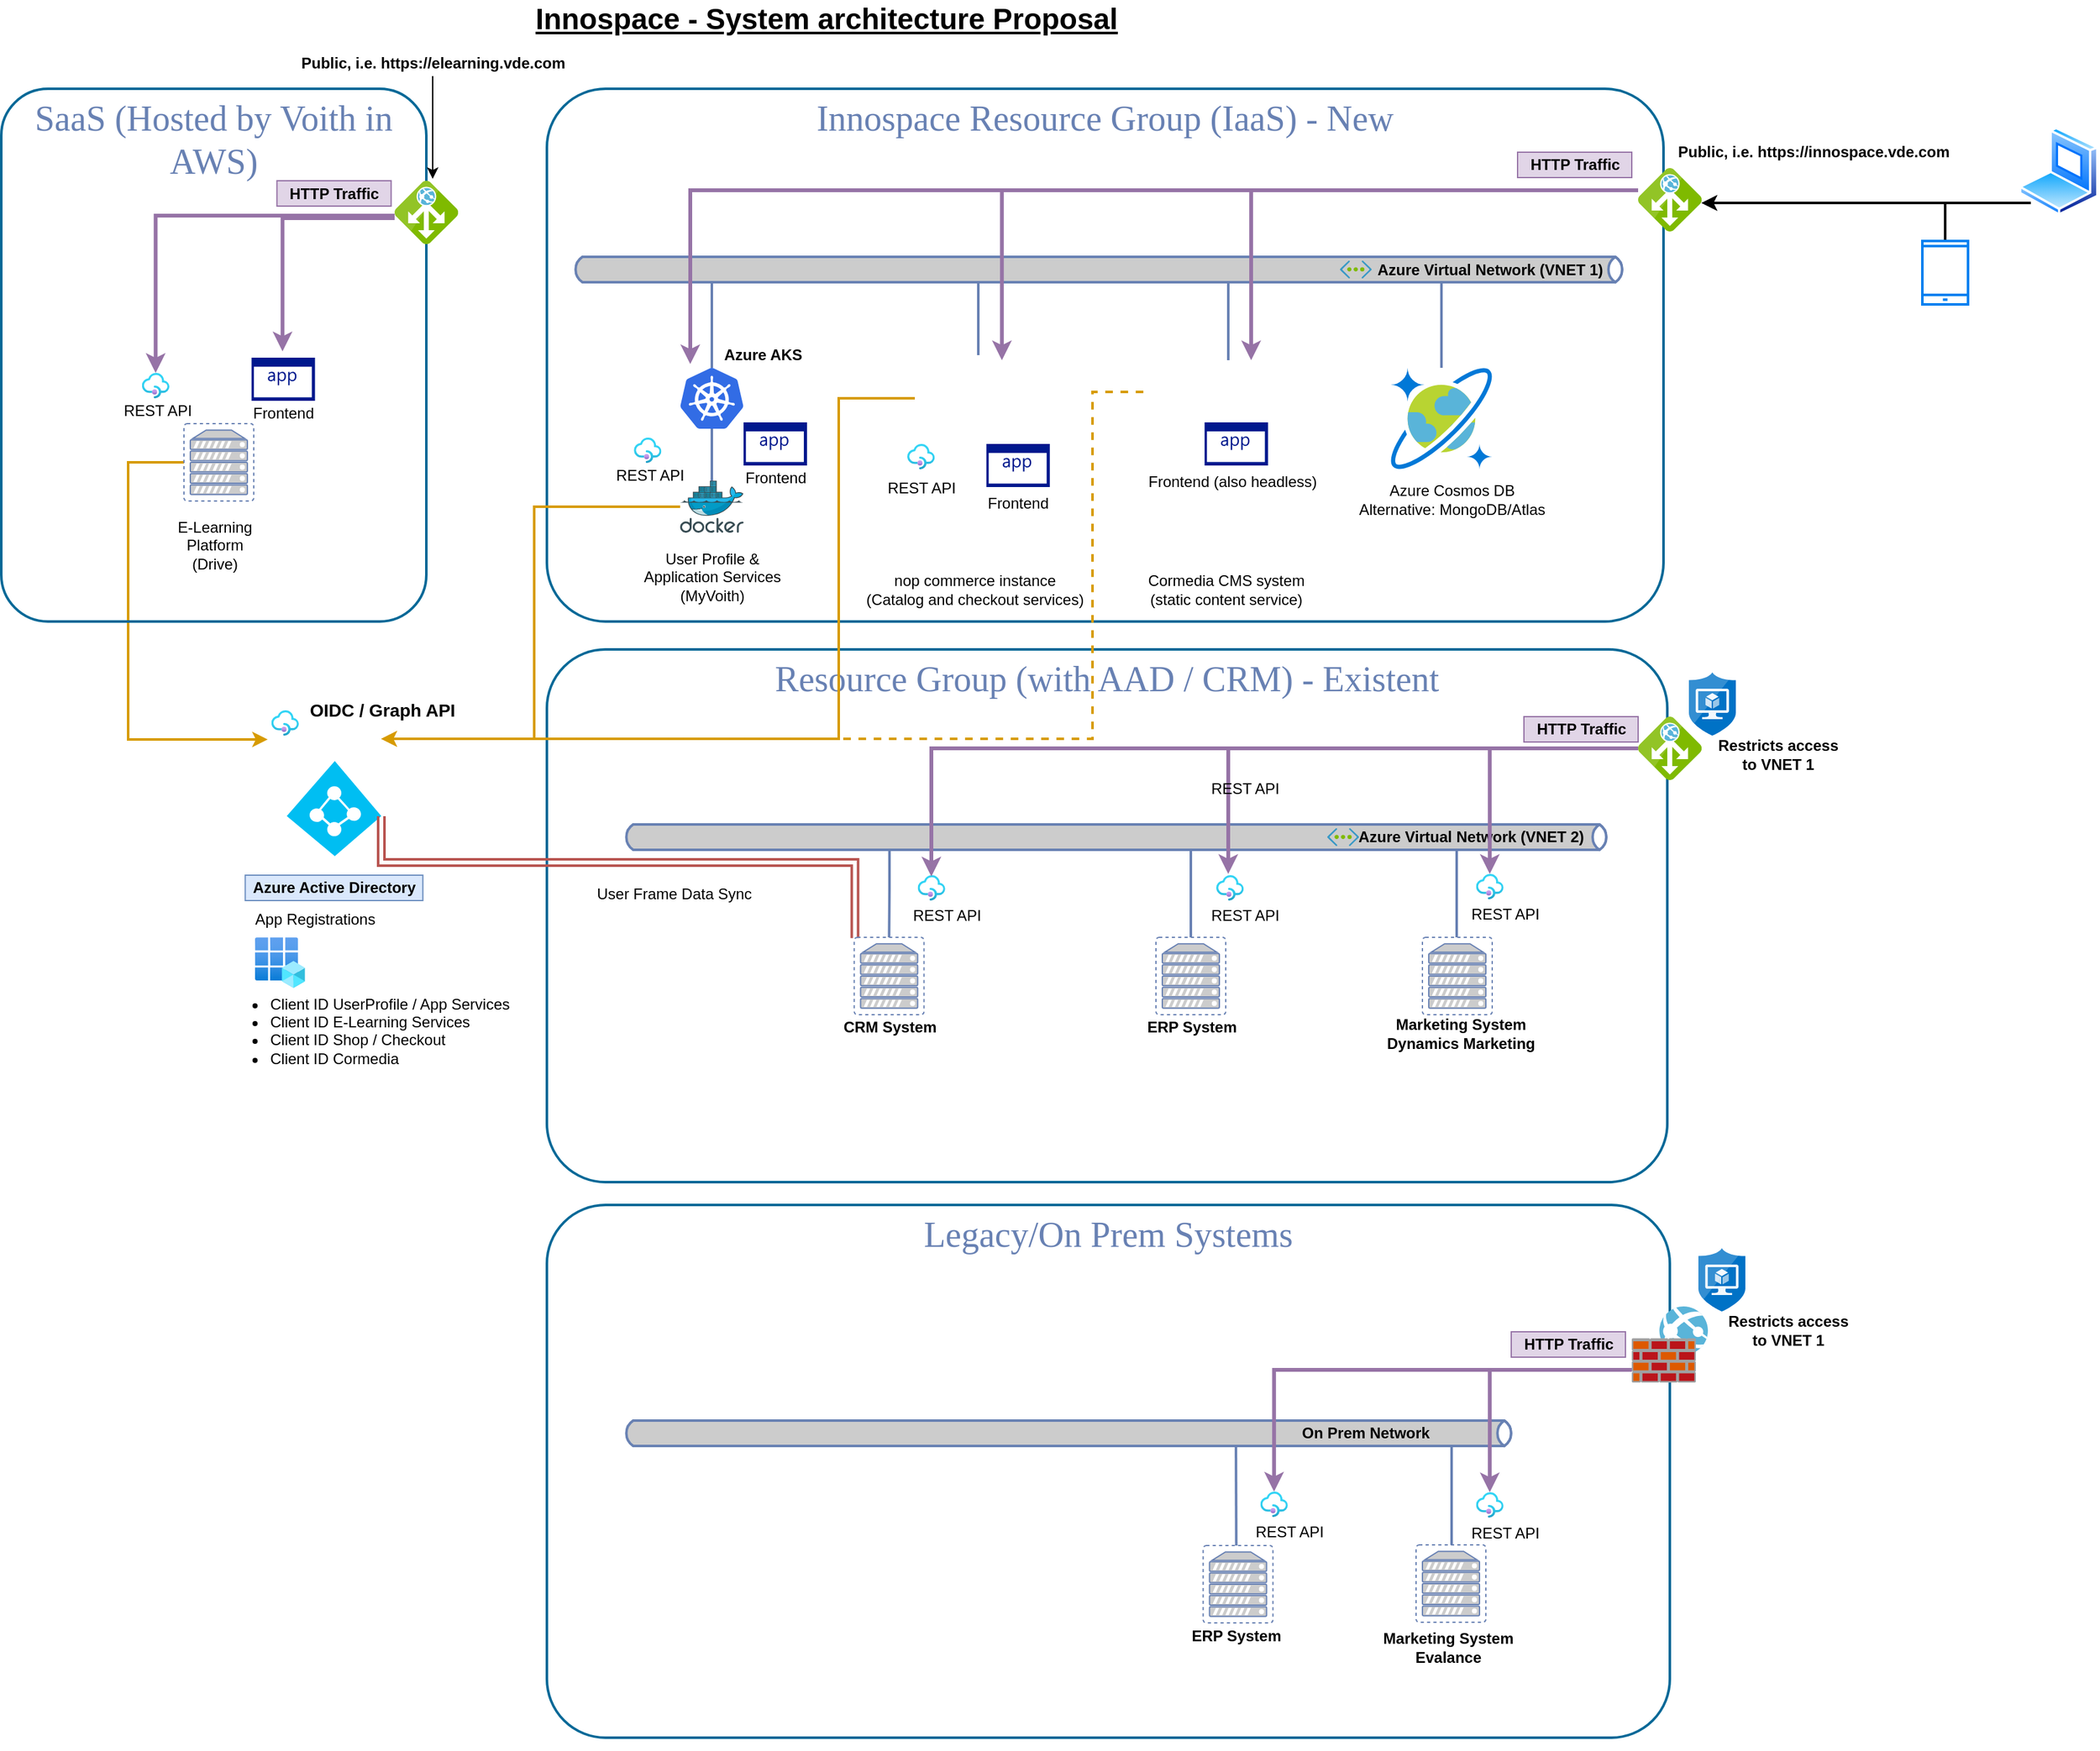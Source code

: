 <mxfile version="14.4.3" type="github">
  <diagram name="Page-1" id="bfe91b75-5d2c-26a0-9c1d-138518896778">
    <mxGraphModel dx="2282" dy="675" grid="1" gridSize="10" guides="1" tooltips="1" connect="1" arrows="1" fold="1" page="1" pageScale="1" pageWidth="1100" pageHeight="850" background="#ffffff" math="0" shadow="0">
      <root>
        <mxCell id="0" />
        <mxCell id="1" parent="0" />
        <mxCell id="7c3789c024ecab99-78" value="Innospace Resource Group (IaaS) - New" style="rounded=1;whiteSpace=wrap;html=1;shadow=0;comic=0;strokeColor=#036897;strokeWidth=2;fillColor=none;fontFamily=Verdana;fontSize=28;fontColor=#6881B3;align=center;arcSize=11;verticalAlign=top;" parent="1" vertex="1">
          <mxGeometry x="280" y="90" width="880" height="420" as="geometry" />
        </mxCell>
        <mxCell id="zYysgDhRsV4P9b-H903_-57" value="" style="shape=image;imageAspect=0;aspect=fixed;verticalLabelPosition=bottom;verticalAlign=top;image=https://upload.wikimedia.org/wikipedia/commons/thumb/c/cb/Microsoft_Dynamics_Logo.svg/1024px-Microsoft_Dynamics_Logo.svg.png;" parent="1" vertex="1">
          <mxGeometry x="680" y="780" width="185.24" height="140" as="geometry" />
        </mxCell>
        <mxCell id="7c3789c024ecab99-79" value="Resource Group (with AAD / CRM) - Existent" style="rounded=1;whiteSpace=wrap;html=1;shadow=0;comic=0;strokeColor=#036897;strokeWidth=2;fillColor=none;fontFamily=Verdana;fontSize=28;fontColor=#6881B3;align=center;arcSize=11;verticalAlign=top;" parent="1" vertex="1">
          <mxGeometry x="280" y="532" width="883" height="420" as="geometry" />
        </mxCell>
        <mxCell id="zYysgDhRsV4P9b-H903_-1" value="" style="html=1;fillColor=#CCCCCC;strokeColor=#6881B3;gradientColor=none;gradientDirection=north;strokeWidth=2;shape=mxgraph.networks.bus;gradientColor=none;gradientDirection=north;fontColor=#ffffff;perimeter=backbonePerimeter;backboneSize=20;" parent="1" vertex="1">
          <mxGeometry x="300" y="222.5" width="830" height="20" as="geometry" />
        </mxCell>
        <mxCell id="zYysgDhRsV4P9b-H903_-6" value="" style="strokeColor=#6881B3;edgeStyle=none;rounded=0;endArrow=none;html=1;strokeWidth=2;" parent="1" source="zYysgDhRsV4P9b-H903_-11" target="zYysgDhRsV4P9b-H903_-1" edge="1">
          <mxGeometry relative="1" as="geometry">
            <mxPoint x="190" y="302.5" as="sourcePoint" />
          </mxGeometry>
        </mxCell>
        <mxCell id="zYysgDhRsV4P9b-H903_-11" value="" style="aspect=fixed;html=1;points=[];align=center;image;fontSize=12;image=img/lib/mscae/CosmosDB.svg;" parent="1" vertex="1">
          <mxGeometry x="945" y="310" width="80" height="80" as="geometry" />
        </mxCell>
        <mxCell id="zYysgDhRsV4P9b-H903_-12" value="Azure Cosmos DB&lt;br&gt;Alternative: MongoDB/Atlas" style="text;html=1;resizable=0;autosize=1;align=center;verticalAlign=middle;points=[];fillColor=none;strokeColor=none;rounded=0;" parent="1" vertex="1">
          <mxGeometry x="912.5" y="399" width="160" height="30" as="geometry" />
        </mxCell>
        <mxCell id="zYysgDhRsV4P9b-H903_-13" value="" style="aspect=fixed;html=1;points=[];align=center;image;fontSize=12;image=img/lib/mscae/Kubernetes.svg;" parent="1" vertex="1">
          <mxGeometry x="385" y="310" width="50" height="48" as="geometry" />
        </mxCell>
        <mxCell id="zYysgDhRsV4P9b-H903_-14" value="" style="strokeColor=#6881B3;edgeStyle=none;rounded=0;endArrow=none;html=1;strokeWidth=2;" parent="1" source="zYysgDhRsV4P9b-H903_-13" target="zYysgDhRsV4P9b-H903_-1" edge="1">
          <mxGeometry relative="1" as="geometry">
            <mxPoint x="200" y="312.5" as="sourcePoint" />
            <mxPoint x="200" y="251.5" as="targetPoint" />
            <Array as="points">
              <mxPoint x="410" y="280" />
            </Array>
          </mxGeometry>
        </mxCell>
        <mxCell id="zYysgDhRsV4P9b-H903_-15" value="Azure AKS" style="text;html=1;resizable=0;autosize=1;align=center;verticalAlign=middle;points=[];fillColor=none;strokeColor=none;rounded=0;fontStyle=1" parent="1" vertex="1">
          <mxGeometry x="410" y="290" width="80" height="20" as="geometry" />
        </mxCell>
        <mxCell id="zYysgDhRsV4P9b-H903_-16" value="&lt;b&gt;Azure Virtual Network (VNET 1)&lt;/b&gt;" style="text;html=1;resizable=0;autosize=1;align=center;verticalAlign=middle;points=[];fillColor=none;strokeColor=none;rounded=0;" parent="1" vertex="1">
          <mxGeometry x="927.5" y="222.5" width="190" height="20" as="geometry" />
        </mxCell>
        <mxCell id="zYysgDhRsV4P9b-H903_-45" style="edgeStyle=elbowEdgeStyle;rounded=0;orthogonalLoop=1;jettySize=auto;html=1;entryX=1;entryY=0.5;entryDx=0;entryDy=0;fillColor=#ffe6cc;strokeColor=#d79b00;strokeWidth=2;" parent="1" source="zYysgDhRsV4P9b-H903_-17" target="zYysgDhRsV4P9b-H903_-43" edge="1">
          <mxGeometry relative="1" as="geometry">
            <Array as="points">
              <mxPoint x="270" y="530" />
            </Array>
          </mxGeometry>
        </mxCell>
        <mxCell id="zYysgDhRsV4P9b-H903_-17" value="" style="aspect=fixed;html=1;points=[];align=center;image;fontSize=12;image=img/lib/mscae/Docker.svg;direction=east;" parent="1" vertex="1">
          <mxGeometry x="385" y="399" width="50" height="41" as="geometry" />
        </mxCell>
        <mxCell id="zYysgDhRsV4P9b-H903_-46" style="edgeStyle=elbowEdgeStyle;rounded=0;orthogonalLoop=1;jettySize=auto;html=1;fillColor=#ffe6cc;strokeColor=#d79b00;strokeWidth=2;exitX=0;exitY=0.5;exitDx=0;exitDy=0;exitPerimeter=0;" parent="1" source="8yT2VviW1MJW9mH3PVZh-2" edge="1">
          <mxGeometry relative="1" as="geometry">
            <Array as="points">
              <mxPoint x="-50" y="500" />
            </Array>
            <mxPoint x="445" y="419.5" as="sourcePoint" />
            <mxPoint x="60" y="603" as="targetPoint" />
          </mxGeometry>
        </mxCell>
        <mxCell id="zYysgDhRsV4P9b-H903_-19" value="User Profile &amp;amp; &lt;br&gt;Application Services&lt;br&gt;(MyVoith)" style="text;html=1;resizable=0;autosize=1;align=center;verticalAlign=middle;points=[];fillColor=none;strokeColor=none;rounded=0;" parent="1" vertex="1">
          <mxGeometry x="350" y="450" width="120" height="50" as="geometry" />
        </mxCell>
        <mxCell id="zYysgDhRsV4P9b-H903_-20" value="E-Learning&lt;br&gt;Platform&lt;br&gt;(Drive)" style="text;html=1;resizable=0;autosize=1;align=center;verticalAlign=middle;points=[];fillColor=none;strokeColor=none;rounded=0;" parent="1" vertex="1">
          <mxGeometry x="-17.5" y="425" width="70" height="50" as="geometry" />
        </mxCell>
        <mxCell id="zYysgDhRsV4P9b-H903_-22" value="" style="strokeColor=#6881B3;edgeStyle=none;rounded=0;endArrow=none;html=1;strokeWidth=2;" parent="1" source="zYysgDhRsV4P9b-H903_-17" target="zYysgDhRsV4P9b-H903_-13" edge="1">
          <mxGeometry relative="1" as="geometry">
            <mxPoint x="420" y="320" as="sourcePoint" />
            <mxPoint x="420" y="251.5" as="targetPoint" />
            <Array as="points" />
          </mxGeometry>
        </mxCell>
        <mxCell id="zYysgDhRsV4P9b-H903_-47" style="edgeStyle=elbowEdgeStyle;rounded=0;orthogonalLoop=1;jettySize=auto;html=1;entryX=1;entryY=0.5;entryDx=0;entryDy=0;fillColor=#ffe6cc;strokeColor=#d79b00;strokeWidth=2;" parent="1" target="zYysgDhRsV4P9b-H903_-43" edge="1">
          <mxGeometry relative="1" as="geometry">
            <mxPoint x="570" y="334" as="sourcePoint" />
            <Array as="points">
              <mxPoint x="510" y="500" />
            </Array>
          </mxGeometry>
        </mxCell>
        <mxCell id="zYysgDhRsV4P9b-H903_-26" value="" style="shape=image;imageAspect=0;aspect=fixed;verticalLabelPosition=bottom;verticalAlign=top;image=https://upload.wikimedia.org/wikipedia/commons/4/42/Nop.jpg;" parent="1" vertex="1">
          <mxGeometry x="574.42" y="304" width="85.58" height="60" as="geometry" />
        </mxCell>
        <mxCell id="zYysgDhRsV4P9b-H903_-27" value="" style="strokeColor=#6881B3;rounded=0;endArrow=none;html=1;strokeWidth=2;" parent="1" target="zYysgDhRsV4P9b-H903_-1" edge="1">
          <mxGeometry relative="1" as="geometry">
            <mxPoint x="620" y="300" as="sourcePoint" />
            <mxPoint x="420" y="251.5" as="targetPoint" />
          </mxGeometry>
        </mxCell>
        <mxCell id="zYysgDhRsV4P9b-H903_-28" value="nop commerce instance&lt;br&gt;(Catalog and checkout services)" style="text;html=1;resizable=0;autosize=1;align=center;verticalAlign=middle;points=[];fillColor=none;strokeColor=none;rounded=0;" parent="1" vertex="1">
          <mxGeometry x="522.21" y="470" width="190" height="30" as="geometry" />
        </mxCell>
        <mxCell id="zYysgDhRsV4P9b-H903_-48" style="edgeStyle=elbowEdgeStyle;rounded=0;orthogonalLoop=1;jettySize=auto;html=1;exitX=0;exitY=0.5;exitDx=0;exitDy=0;entryX=1;entryY=0.5;entryDx=0;entryDy=0;fillColor=#ffe6cc;strokeColor=#d79b00;dashed=1;strokeWidth=2;" parent="1" source="zYysgDhRsV4P9b-H903_-29" target="zYysgDhRsV4P9b-H903_-43" edge="1">
          <mxGeometry relative="1" as="geometry">
            <Array as="points">
              <mxPoint x="710" y="450" />
              <mxPoint x="730" y="480" />
            </Array>
          </mxGeometry>
        </mxCell>
        <mxCell id="zYysgDhRsV4P9b-H903_-29" value="" style="shape=image;imageAspect=0;aspect=fixed;verticalLabelPosition=bottom;verticalAlign=top;image=https://upload.wikimedia.org/wikipedia/commons/thumb/6/69/CoreMedia_Logo.png/1920px-CoreMedia_Logo.png;" parent="1" vertex="1">
          <mxGeometry x="750.07" y="304" width="169.93" height="50" as="geometry" />
        </mxCell>
        <mxCell id="zYysgDhRsV4P9b-H903_-30" value="Cormedia CMS system&lt;br&gt;(static content service)" style="text;html=1;resizable=0;autosize=1;align=center;verticalAlign=middle;points=[];fillColor=none;strokeColor=none;rounded=0;" parent="1" vertex="1">
          <mxGeometry x="745" y="470" width="140" height="30" as="geometry" />
        </mxCell>
        <mxCell id="zYysgDhRsV4P9b-H903_-32" value="" style="strokeColor=#6881B3;rounded=0;endArrow=none;html=1;strokeWidth=2;" parent="1" target="zYysgDhRsV4P9b-H903_-1" edge="1">
          <mxGeometry relative="1" as="geometry">
            <mxPoint x="817" y="304" as="sourcePoint" />
            <mxPoint x="811" y="233" as="targetPoint" />
          </mxGeometry>
        </mxCell>
        <mxCell id="zYysgDhRsV4P9b-H903_-33" value="" style="html=1;fillColor=#CCCCCC;strokeColor=#6881B3;gradientColor=none;gradientDirection=north;strokeWidth=2;shape=mxgraph.networks.bus;gradientColor=none;gradientDirection=north;fontColor=#ffffff;perimeter=backbonePerimeter;backboneSize=20;" parent="1" vertex="1">
          <mxGeometry x="340" y="670" width="777.5" height="20" as="geometry" />
        </mxCell>
        <mxCell id="zYysgDhRsV4P9b-H903_-34" value="&lt;b&gt;Azure Virtual Network (VNET 2)&lt;/b&gt;" style="text;html=1;resizable=0;autosize=1;align=center;verticalAlign=middle;points=[];fillColor=none;strokeColor=none;rounded=0;" parent="1" vertex="1">
          <mxGeometry x="912.5" y="670" width="190" height="20" as="geometry" />
        </mxCell>
        <mxCell id="zYysgDhRsV4P9b-H903_-35" value="" style="verticalLabelPosition=bottom;html=1;verticalAlign=top;align=center;strokeColor=none;fillColor=#00BEF2;shape=mxgraph.azure.azure_active_directory;" parent="1" vertex="1">
          <mxGeometry x="75" y="620" width="74.5" height="75" as="geometry" />
        </mxCell>
        <mxCell id="zYysgDhRsV4P9b-H903_-36" value="Azure Active Directory" style="text;html=1;resizable=0;autosize=1;align=center;verticalAlign=middle;points=[];fillColor=#dae8fc;strokeColor=#6c8ebf;rounded=0;fontStyle=1" parent="1" vertex="1">
          <mxGeometry x="42.25" y="710" width="140" height="20" as="geometry" />
        </mxCell>
        <mxCell id="zYysgDhRsV4P9b-H903_-37" value="" style="aspect=fixed;html=1;points=[];align=center;image;fontSize=12;image=img/lib/azure2/identity/App_Registrations.svg;" parent="1" vertex="1">
          <mxGeometry x="50.0" y="759" width="39.38" height="40" as="geometry" />
        </mxCell>
        <mxCell id="zYysgDhRsV4P9b-H903_-38" value="App Registrations" style="text;html=1;resizable=0;autosize=1;align=center;verticalAlign=middle;points=[];fillColor=none;strokeColor=none;rounded=0;" parent="1" vertex="1">
          <mxGeometry x="42.25" y="735" width="110" height="20" as="geometry" />
        </mxCell>
        <mxCell id="zYysgDhRsV4P9b-H903_-39" value="&lt;ul&gt;&lt;li&gt;Client ID UserProfile / App Services&lt;/li&gt;&lt;li&gt;Client ID E-Learning Services&lt;/li&gt;&lt;li&gt;Client ID Shop / Checkout &lt;/li&gt;&lt;li&gt;Client ID Cormedia&lt;/li&gt;&lt;br&gt;&lt;/ul&gt;" style="text;html=1;resizable=0;autosize=1;align=left;verticalAlign=middle;points=[];fillColor=none;strokeColor=none;rounded=0;spacingTop=0;" parent="1" vertex="1">
          <mxGeometry x="20" y="790" width="240" height="100" as="geometry" />
        </mxCell>
        <mxCell id="zYysgDhRsV4P9b-H903_-43" value="" style="shape=image;imageAspect=0;aspect=fixed;verticalLabelPosition=bottom;verticalAlign=top;image=https://upload.wikimedia.org/wikipedia/commons/thumb/c/c8/OpenID_logo.svg/1920px-OpenID_logo.svg.png;" parent="1" vertex="1">
          <mxGeometry x="82.83" y="590" width="66.67" height="25" as="geometry" />
        </mxCell>
        <mxCell id="zYysgDhRsV4P9b-H903_-49" value="" style="shape=image;imageAspect=0;aspect=fixed;verticalLabelPosition=bottom;verticalAlign=top;image=https://upload.wikimedia.org/wikipedia/commons/thumb/c/cb/Microsoft_Dynamics_Logo.svg/1024px-Microsoft_Dynamics_Logo.svg.png;" parent="1" vertex="1">
          <mxGeometry x="457.09" y="780" width="185.24" height="140" as="geometry" />
        </mxCell>
        <mxCell id="zYysgDhRsV4P9b-H903_-62" style="edgeStyle=elbowEdgeStyle;shape=link;rounded=0;orthogonalLoop=1;jettySize=auto;elbow=vertical;html=1;exitX=0.01;exitY=0.01;exitDx=0;exitDy=0;exitPerimeter=0;entryX=1;entryY=0.58;entryDx=0;entryDy=0;entryPerimeter=0;fillColor=#f8cecc;strokeColor=#b85450;strokeWidth=2;" parent="1" source="zYysgDhRsV4P9b-H903_-50" target="zYysgDhRsV4P9b-H903_-35" edge="1">
          <mxGeometry relative="1" as="geometry">
            <Array as="points">
              <mxPoint x="340" y="700" />
            </Array>
          </mxGeometry>
        </mxCell>
        <mxCell id="zYysgDhRsV4P9b-H903_-50" value="" style="fontColor=#0066CC;verticalAlign=top;verticalLabelPosition=bottom;labelPosition=center;align=center;html=1;outlineConnect=0;fillColor=#CCCCCC;strokeColor=#6881B3;gradientColor=none;gradientDirection=north;strokeWidth=2;shape=mxgraph.networks.virtual_server;" parent="1" vertex="1">
          <mxGeometry x="522.21" y="759" width="55" height="61" as="geometry" />
        </mxCell>
        <mxCell id="zYysgDhRsV4P9b-H903_-51" value="&lt;b&gt;CRM System&lt;/b&gt;" style="text;html=1;resizable=0;autosize=1;align=center;verticalAlign=middle;points=[];fillColor=none;strokeColor=none;rounded=0;" parent="1" vertex="1">
          <mxGeometry x="504.71" y="820" width="90" height="20" as="geometry" />
        </mxCell>
        <mxCell id="zYysgDhRsV4P9b-H903_-52" value="" style="strokeColor=#6881B3;rounded=0;endArrow=none;html=1;strokeWidth=2;exitX=0.5;exitY=0;exitDx=0;exitDy=0;exitPerimeter=0;" parent="1" source="zYysgDhRsV4P9b-H903_-50" target="zYysgDhRsV4P9b-H903_-33" edge="1">
          <mxGeometry relative="1" as="geometry">
            <mxPoint x="627" y="748.5" as="sourcePoint" />
            <mxPoint x="627" y="690" as="targetPoint" />
            <Array as="points">
              <mxPoint x="550" y="720" />
            </Array>
          </mxGeometry>
        </mxCell>
        <mxCell id="zYysgDhRsV4P9b-H903_-55" value="" style="fontColor=#0066CC;verticalAlign=top;verticalLabelPosition=bottom;labelPosition=center;align=center;html=1;outlineConnect=0;fillColor=#CCCCCC;strokeColor=#6881B3;gradientColor=none;gradientDirection=north;strokeWidth=2;shape=mxgraph.networks.virtual_server;" parent="1" vertex="1">
          <mxGeometry x="760" y="759" width="55" height="61" as="geometry" />
        </mxCell>
        <mxCell id="zYysgDhRsV4P9b-H903_-56" value="&lt;b&gt;ERP System&lt;/b&gt;" style="text;html=1;resizable=0;autosize=1;align=center;verticalAlign=middle;points=[];fillColor=none;strokeColor=none;rounded=0;" parent="1" vertex="1">
          <mxGeometry x="742.5" y="820" width="90" height="20" as="geometry" />
        </mxCell>
        <mxCell id="zYysgDhRsV4P9b-H903_-58" value="" style="strokeColor=#6881B3;rounded=0;endArrow=none;html=1;strokeWidth=2;exitX=0.5;exitY=0;exitDx=0;exitDy=0;exitPerimeter=0;" parent="1" source="zYysgDhRsV4P9b-H903_-55" target="zYysgDhRsV4P9b-H903_-33" edge="1">
          <mxGeometry relative="1" as="geometry">
            <mxPoint x="559.71" y="769" as="sourcePoint" />
            <mxPoint x="560" y="699" as="targetPoint" />
            <Array as="points" />
          </mxGeometry>
        </mxCell>
        <mxCell id="zYysgDhRsV4P9b-H903_-64" value="User Frame Data Sync" style="text;html=1;resizable=0;autosize=1;align=center;verticalAlign=middle;points=[];fillColor=none;strokeColor=none;rounded=0;" parent="1" vertex="1">
          <mxGeometry x="310" y="715" width="140" height="20" as="geometry" />
        </mxCell>
        <mxCell id="zYysgDhRsV4P9b-H903_-65" value="" style="aspect=fixed;html=1;points=[];align=center;image;fontSize=12;image=img/lib/azure2/app_services/API_Management_Services.svg;" parent="1" vertex="1">
          <mxGeometry x="62.83" y="580" width="21.67" height="20" as="geometry" />
        </mxCell>
        <mxCell id="zYysgDhRsV4P9b-H903_-67" value="OIDC / Graph API" style="text;html=1;resizable=0;autosize=1;align=center;verticalAlign=middle;points=[];fillColor=none;strokeColor=none;rounded=0;fontStyle=1;fontSize=14;" parent="1" vertex="1">
          <mxGeometry x="84.5" y="570" width="130" height="20" as="geometry" />
        </mxCell>
        <mxCell id="zYysgDhRsV4P9b-H903_-68" value="" style="fontColor=#0066CC;verticalAlign=top;verticalLabelPosition=bottom;labelPosition=center;align=center;html=1;outlineConnect=0;fillColor=#CCCCCC;strokeColor=#6881B3;gradientColor=none;gradientDirection=north;strokeWidth=2;shape=mxgraph.networks.virtual_server;" parent="1" vertex="1">
          <mxGeometry x="970" y="759" width="55" height="61" as="geometry" />
        </mxCell>
        <mxCell id="zYysgDhRsV4P9b-H903_-69" value="&lt;b&gt;Marketing System&lt;br&gt;Dynamics Marketing&lt;br&gt;&lt;/b&gt;" style="text;html=1;resizable=0;autosize=1;align=center;verticalAlign=middle;points=[];fillColor=none;strokeColor=none;rounded=0;" parent="1" vertex="1">
          <mxGeometry x="935" y="820" width="130" height="30" as="geometry" />
        </mxCell>
        <mxCell id="zYysgDhRsV4P9b-H903_-70" value="" style="strokeColor=#6881B3;rounded=0;endArrow=none;html=1;strokeWidth=2;exitX=0.5;exitY=0;exitDx=0;exitDy=0;exitPerimeter=0;" parent="1" edge="1">
          <mxGeometry relative="1" as="geometry">
            <mxPoint x="997" y="759" as="sourcePoint" />
            <mxPoint x="997" y="689" as="targetPoint" />
            <Array as="points" />
          </mxGeometry>
        </mxCell>
        <mxCell id="zYysgDhRsV4P9b-H903_-72" value="" style="aspect=fixed;html=1;points=[];align=center;image;fontSize=12;image=img/lib/azure2/app_services/API_Management_Services.svg;" parent="1" vertex="1">
          <mxGeometry x="807.5" y="710" width="21.67" height="20" as="geometry" />
        </mxCell>
        <mxCell id="zYysgDhRsV4P9b-H903_-73" value="REST API" style="text;html=1;resizable=0;autosize=1;align=center;verticalAlign=middle;points=[];fillColor=none;strokeColor=none;rounded=0;" parent="1" vertex="1">
          <mxGeometry x="795.24" y="732" width="70" height="20" as="geometry" />
        </mxCell>
        <mxCell id="zYysgDhRsV4P9b-H903_-74" value="" style="aspect=fixed;html=1;points=[];align=center;image;fontSize=12;image=img/lib/azure2/app_services/API_Management_Services.svg;" parent="1" vertex="1">
          <mxGeometry x="1012.26" y="709" width="21.67" height="20" as="geometry" />
        </mxCell>
        <mxCell id="zYysgDhRsV4P9b-H903_-75" value="REST API" style="text;html=1;resizable=0;autosize=1;align=center;verticalAlign=middle;points=[];fillColor=none;strokeColor=none;rounded=0;" parent="1" vertex="1">
          <mxGeometry x="1000" y="731" width="70" height="20" as="geometry" />
        </mxCell>
        <mxCell id="zYysgDhRsV4P9b-H903_-76" value="" style="aspect=fixed;html=1;points=[];align=center;image;fontSize=12;image=img/lib/azure2/app_services/API_Management_Services.svg;" parent="1" vertex="1">
          <mxGeometry x="572.26" y="710" width="21.67" height="20" as="geometry" />
        </mxCell>
        <mxCell id="zYysgDhRsV4P9b-H903_-77" value="REST API" style="text;html=1;resizable=0;autosize=1;align=center;verticalAlign=middle;points=[];fillColor=none;strokeColor=none;rounded=0;" parent="1" vertex="1">
          <mxGeometry x="560" y="732" width="70" height="20" as="geometry" />
        </mxCell>
        <mxCell id="zYysgDhRsV4P9b-H903_-86" style="edgeStyle=elbowEdgeStyle;rounded=0;orthogonalLoop=1;jettySize=auto;elbow=vertical;html=1;fillColor=#e1d5e7;strokeColor=#9673a6;strokeWidth=3;" parent="1" source="zYysgDhRsV4P9b-H903_-78" target="zYysgDhRsV4P9b-H903_-74" edge="1">
          <mxGeometry relative="1" as="geometry">
            <Array as="points">
              <mxPoint x="1090" y="610" />
            </Array>
          </mxGeometry>
        </mxCell>
        <mxCell id="zYysgDhRsV4P9b-H903_-87" style="edgeStyle=elbowEdgeStyle;rounded=0;orthogonalLoop=1;jettySize=auto;elbow=vertical;html=1;entryX=0.438;entryY=-0.05;entryDx=0;entryDy=0;entryPerimeter=0;fillColor=#e1d5e7;strokeColor=#9673a6;strokeWidth=3;" parent="1" source="zYysgDhRsV4P9b-H903_-78" target="zYysgDhRsV4P9b-H903_-72" edge="1">
          <mxGeometry relative="1" as="geometry">
            <Array as="points">
              <mxPoint x="990" y="610" />
            </Array>
          </mxGeometry>
        </mxCell>
        <mxCell id="zYysgDhRsV4P9b-H903_-88" style="edgeStyle=elbowEdgeStyle;rounded=0;orthogonalLoop=1;jettySize=auto;elbow=vertical;html=1;entryX=0.496;entryY=0.05;entryDx=0;entryDy=0;entryPerimeter=0;fillColor=#e1d5e7;strokeColor=#9673a6;strokeWidth=3;" parent="1" source="zYysgDhRsV4P9b-H903_-78" target="zYysgDhRsV4P9b-H903_-76" edge="1">
          <mxGeometry relative="1" as="geometry">
            <Array as="points">
              <mxPoint x="880" y="610" />
            </Array>
          </mxGeometry>
        </mxCell>
        <mxCell id="zYysgDhRsV4P9b-H903_-78" value="" style="aspect=fixed;html=1;points=[];align=center;image;fontSize=12;image=img/lib/mscae/Application_Gateway.svg;" parent="1" vertex="1">
          <mxGeometry x="1140" y="585" width="50" height="50" as="geometry" />
        </mxCell>
        <mxCell id="zYysgDhRsV4P9b-H903_-80" style="edgeStyle=elbowEdgeStyle;rounded=0;orthogonalLoop=1;jettySize=auto;elbow=vertical;html=1;fillColor=#e1d5e7;strokeColor=#9673a6;strokeWidth=3;" parent="1" source="zYysgDhRsV4P9b-H903_-79" target="zYysgDhRsV4P9b-H903_-29" edge="1">
          <mxGeometry relative="1" as="geometry">
            <mxPoint x="1130" y="177" as="sourcePoint" />
            <Array as="points">
              <mxPoint x="1030" y="170" />
              <mxPoint x="860" y="200" />
              <mxPoint x="1010" y="170" />
              <mxPoint x="990" y="170" />
              <mxPoint x="980" y="178" />
              <mxPoint x="990" y="210" />
              <mxPoint x="870" y="177" />
            </Array>
          </mxGeometry>
        </mxCell>
        <mxCell id="zYysgDhRsV4P9b-H903_-81" style="edgeStyle=elbowEdgeStyle;rounded=0;orthogonalLoop=1;jettySize=auto;elbow=vertical;html=1;entryX=0.75;entryY=0;entryDx=0;entryDy=0;fillColor=#e1d5e7;strokeColor=#9673a6;strokeWidth=3;" parent="1" source="zYysgDhRsV4P9b-H903_-79" target="zYysgDhRsV4P9b-H903_-26" edge="1">
          <mxGeometry relative="1" as="geometry">
            <mxPoint x="1130" y="178" as="sourcePoint" />
            <Array as="points">
              <mxPoint x="800" y="170" />
              <mxPoint x="980" y="178" />
              <mxPoint x="980" y="160" />
              <mxPoint x="900" y="178" />
            </Array>
          </mxGeometry>
        </mxCell>
        <mxCell id="zYysgDhRsV4P9b-H903_-82" style="edgeStyle=elbowEdgeStyle;rounded=0;orthogonalLoop=1;jettySize=auto;elbow=vertical;html=1;entryX=0.16;entryY=-0.062;entryDx=0;entryDy=0;entryPerimeter=0;fillColor=#e1d5e7;strokeColor=#9673a6;strokeWidth=3;" parent="1" source="zYysgDhRsV4P9b-H903_-79" target="zYysgDhRsV4P9b-H903_-13" edge="1">
          <mxGeometry relative="1" as="geometry">
            <mxPoint x="1130" y="178" as="sourcePoint" />
            <Array as="points">
              <mxPoint x="540" y="170" />
              <mxPoint x="980" y="180" />
              <mxPoint x="980" y="190" />
              <mxPoint x="830" y="178" />
              <mxPoint x="830" y="178" />
            </Array>
            <mxPoint x="487" y="398.016" as="targetPoint" />
          </mxGeometry>
        </mxCell>
        <mxCell id="zYysgDhRsV4P9b-H903_-79" value="" style="aspect=fixed;html=1;points=[];align=center;image;fontSize=12;image=img/lib/mscae/Application_Gateway.svg;" parent="1" vertex="1">
          <mxGeometry x="1140" y="152.5" width="50" height="50" as="geometry" />
        </mxCell>
        <mxCell id="zYysgDhRsV4P9b-H903_-85" value="HTTP Traffic" style="text;html=1;resizable=0;autosize=1;align=center;verticalAlign=middle;points=[];fillColor=#e1d5e7;strokeColor=#9673a6;rounded=0;fontStyle=1" parent="1" vertex="1">
          <mxGeometry x="1045" y="140" width="90" height="20" as="geometry" />
        </mxCell>
        <mxCell id="zYysgDhRsV4P9b-H903_-89" value="HTTP Traffic" style="text;html=1;resizable=0;autosize=1;align=center;verticalAlign=middle;points=[];fillColor=#e1d5e7;strokeColor=#9673a6;rounded=0;fontStyle=1" parent="1" vertex="1">
          <mxGeometry x="1050" y="585" width="90" height="20" as="geometry" />
        </mxCell>
        <mxCell id="zYysgDhRsV4P9b-H903_-90" value="" style="aspect=fixed;html=1;points=[];align=center;image;fontSize=12;image=img/lib/mscae/Virtual_Network.svg;" parent="1" vertex="1">
          <mxGeometry x="895" y="673" width="25" height="14" as="geometry" />
        </mxCell>
        <mxCell id="zYysgDhRsV4P9b-H903_-91" value="" style="aspect=fixed;html=1;points=[];align=center;image;fontSize=12;image=img/lib/mscae/Virtual_Network.svg;" parent="1" vertex="1">
          <mxGeometry x="905" y="225.5" width="25" height="14" as="geometry" />
        </mxCell>
        <mxCell id="zYysgDhRsV4P9b-H903_-92" value="" style="aspect=fixed;html=1;points=[];align=center;image;fontSize=12;image=img/lib/mscae/Application_Security_Groups.svg;" parent="1" vertex="1">
          <mxGeometry x="1180" y="550" width="37" height="50" as="geometry" />
        </mxCell>
        <mxCell id="zYysgDhRsV4P9b-H903_-93" value="&lt;b&gt;Public, i.e. https://innospace.vde.com&lt;br&gt;&lt;/b&gt;" style="text;html=1;resizable=0;autosize=1;align=center;verticalAlign=middle;points=[];fillColor=none;strokeColor=none;rounded=0;" parent="1" vertex="1">
          <mxGeometry x="1163" y="130" width="230" height="20" as="geometry" />
        </mxCell>
        <mxCell id="zYysgDhRsV4P9b-H903_-94" value="&lt;b&gt;Restricts access&lt;br&gt;to VNET 1&lt;br&gt;&lt;/b&gt;" style="text;html=1;resizable=0;autosize=1;align=center;verticalAlign=middle;points=[];fillColor=none;strokeColor=none;rounded=0;" parent="1" vertex="1">
          <mxGeometry x="1195" y="600" width="110" height="30" as="geometry" />
        </mxCell>
        <mxCell id="zYysgDhRsV4P9b-H903_-95" value="Legacy/On Prem Systems" style="rounded=1;whiteSpace=wrap;html=1;shadow=0;comic=0;strokeColor=#036897;strokeWidth=2;fillColor=none;fontFamily=Verdana;fontSize=28;fontColor=#6881B3;align=center;arcSize=11;verticalAlign=top;" parent="1" vertex="1">
          <mxGeometry x="280" y="970" width="885" height="420" as="geometry" />
        </mxCell>
        <mxCell id="zYysgDhRsV4P9b-H903_-96" value="" style="aspect=fixed;html=1;points=[];align=center;image;fontSize=12;image=img/lib/mscae/Web_App_Firewall.svg;" parent="1" vertex="1">
          <mxGeometry x="1135" y="1050" width="60" height="60" as="geometry" />
        </mxCell>
        <mxCell id="zYysgDhRsV4P9b-H903_-97" value="" style="fontColor=#0066CC;verticalAlign=top;verticalLabelPosition=bottom;labelPosition=center;align=center;html=1;outlineConnect=0;fillColor=#CCCCCC;strokeColor=#6881B3;gradientColor=none;gradientDirection=north;strokeWidth=2;shape=mxgraph.networks.virtual_server;" parent="1" vertex="1">
          <mxGeometry x="965" y="1238" width="55" height="61" as="geometry" />
        </mxCell>
        <mxCell id="zYysgDhRsV4P9b-H903_-98" value="" style="html=1;fillColor=#CCCCCC;strokeColor=#6881B3;gradientColor=none;gradientDirection=north;strokeWidth=2;shape=mxgraph.networks.bus;gradientColor=none;gradientDirection=north;fontColor=#ffffff;perimeter=backbonePerimeter;backboneSize=20;" parent="1" vertex="1">
          <mxGeometry x="340" y="1140" width="702.5" height="20" as="geometry" />
        </mxCell>
        <mxCell id="zYysgDhRsV4P9b-H903_-99" value="&lt;b&gt;On Prem Network&lt;/b&gt;" style="text;html=1;resizable=0;autosize=1;align=center;verticalAlign=middle;points=[];fillColor=none;strokeColor=none;rounded=0;" parent="1" vertex="1">
          <mxGeometry x="865" y="1140" width="120" height="20" as="geometry" />
        </mxCell>
        <mxCell id="zYysgDhRsV4P9b-H903_-100" value="" style="strokeColor=#6881B3;rounded=0;endArrow=none;html=1;strokeWidth=2;" parent="1" target="zYysgDhRsV4P9b-H903_-98" edge="1">
          <mxGeometry relative="1" as="geometry">
            <mxPoint x="993" y="1238" as="sourcePoint" />
            <mxPoint x="995" y="1150" as="targetPoint" />
            <Array as="points" />
          </mxGeometry>
        </mxCell>
        <mxCell id="zYysgDhRsV4P9b-H903_-101" value="&lt;b&gt;Marketing System&lt;br&gt;Evalance&lt;br&gt;&lt;/b&gt;" style="text;html=1;resizable=0;autosize=1;align=center;verticalAlign=middle;points=[];fillColor=none;strokeColor=none;rounded=0;" parent="1" vertex="1">
          <mxGeometry x="930" y="1304" width="120" height="30" as="geometry" />
        </mxCell>
        <mxCell id="zYysgDhRsV4P9b-H903_-102" value="" style="fontColor=#0066CC;verticalAlign=top;verticalLabelPosition=bottom;labelPosition=center;align=center;html=1;outlineConnect=0;fillColor=#CCCCCC;strokeColor=#6881B3;gradientColor=none;gradientDirection=north;strokeWidth=2;shape=mxgraph.networks.virtual_server;" parent="1" vertex="1">
          <mxGeometry x="797.21" y="1238.5" width="55" height="61" as="geometry" />
        </mxCell>
        <mxCell id="zYysgDhRsV4P9b-H903_-103" value="" style="shape=image;imageAspect=0;aspect=fixed;verticalLabelPosition=bottom;verticalAlign=top;image=https://upload.wikimedia.org/wikipedia/commons/thumb/c/cb/Microsoft_Dynamics_Logo.svg/1024px-Microsoft_Dynamics_Logo.svg.png;" parent="1" vertex="1">
          <mxGeometry x="717.21" y="1259.5" width="185.24" height="140" as="geometry" />
        </mxCell>
        <mxCell id="zYysgDhRsV4P9b-H903_-104" value="&lt;b&gt;ERP System&lt;/b&gt;" style="text;html=1;resizable=0;autosize=1;align=center;verticalAlign=middle;points=[];fillColor=none;strokeColor=none;rounded=0;" parent="1" vertex="1">
          <mxGeometry x="778.33" y="1299.5" width="90" height="20" as="geometry" />
        </mxCell>
        <mxCell id="zYysgDhRsV4P9b-H903_-105" value="" style="strokeColor=#6881B3;rounded=0;endArrow=none;html=1;strokeWidth=2;entryX=0.936;entryY=1.014;entryDx=0;entryDy=0;entryPerimeter=0;" parent="1" edge="1">
          <mxGeometry relative="1" as="geometry">
            <mxPoint x="823.31" y="1238.5" as="sourcePoint" />
            <mxPoint x="823.05" y="1160.78" as="targetPoint" />
            <Array as="points" />
          </mxGeometry>
        </mxCell>
        <mxCell id="zYysgDhRsV4P9b-H903_-106" value="" style="aspect=fixed;html=1;points=[];align=center;image;fontSize=12;image=img/lib/azure2/app_services/API_Management_Services.svg;" parent="1" vertex="1">
          <mxGeometry x="1012.26" y="1196.5" width="21.67" height="20" as="geometry" />
        </mxCell>
        <mxCell id="zYysgDhRsV4P9b-H903_-107" value="REST API" style="text;html=1;resizable=0;autosize=1;align=center;verticalAlign=middle;points=[];fillColor=none;strokeColor=none;rounded=0;" parent="1" vertex="1">
          <mxGeometry x="1000" y="1218.5" width="70" height="20" as="geometry" />
        </mxCell>
        <mxCell id="zYysgDhRsV4P9b-H903_-108" value="REST API" style="text;html=1;resizable=0;autosize=1;align=center;verticalAlign=middle;points=[];fillColor=none;strokeColor=none;rounded=0;" parent="1" vertex="1">
          <mxGeometry x="795.24" y="632" width="70" height="20" as="geometry" />
        </mxCell>
        <mxCell id="zYysgDhRsV4P9b-H903_-116" value="" style="aspect=fixed;html=1;points=[];align=center;image;fontSize=12;image=img/lib/azure2/app_services/API_Management_Services.svg;" parent="1" vertex="1">
          <mxGeometry x="842.26" y="1196" width="21.67" height="20" as="geometry" />
        </mxCell>
        <mxCell id="zYysgDhRsV4P9b-H903_-117" value="REST API" style="text;html=1;resizable=0;autosize=1;align=center;verticalAlign=middle;points=[];fillColor=none;strokeColor=none;rounded=0;" parent="1" vertex="1">
          <mxGeometry x="830" y="1218" width="70" height="20" as="geometry" />
        </mxCell>
        <mxCell id="zYysgDhRsV4P9b-H903_-121" value="HTTP Traffic" style="text;html=1;resizable=0;autosize=1;align=center;verticalAlign=middle;points=[];fillColor=#e1d5e7;strokeColor=#9673a6;rounded=0;fontStyle=1" parent="1" vertex="1">
          <mxGeometry x="1040" y="1070" width="90" height="20" as="geometry" />
        </mxCell>
        <mxCell id="zYysgDhRsV4P9b-H903_-119" style="edgeStyle=elbowEdgeStyle;rounded=0;orthogonalLoop=1;jettySize=auto;elbow=vertical;html=1;strokeWidth=3;fillColor=#e1d5e7;strokeColor=#9673a6;" parent="1" source="zYysgDhRsV4P9b-H903_-96" target="zYysgDhRsV4P9b-H903_-116" edge="1">
          <mxGeometry relative="1" as="geometry">
            <Array as="points">
              <mxPoint x="1010" y="1100" />
            </Array>
          </mxGeometry>
        </mxCell>
        <mxCell id="zYysgDhRsV4P9b-H903_-120" style="edgeStyle=elbowEdgeStyle;rounded=0;orthogonalLoop=1;jettySize=auto;elbow=vertical;html=1;strokeWidth=3;fillColor=#e1d5e7;strokeColor=#9673a6;" parent="1" source="zYysgDhRsV4P9b-H903_-96" target="zYysgDhRsV4P9b-H903_-106" edge="1">
          <mxGeometry relative="1" as="geometry">
            <Array as="points">
              <mxPoint x="1100" y="1100" />
            </Array>
          </mxGeometry>
        </mxCell>
        <mxCell id="zYysgDhRsV4P9b-H903_-122" value="" style="aspect=fixed;html=1;points=[];align=center;image;fontSize=12;image=img/lib/mscae/Application_Security_Groups.svg;" parent="1" vertex="1">
          <mxGeometry x="1187.5" y="1004" width="37" height="50" as="geometry" />
        </mxCell>
        <mxCell id="zYysgDhRsV4P9b-H903_-123" value="&lt;b&gt;Restricts access&lt;br&gt;to VNET 1&lt;br&gt;&lt;/b&gt;" style="text;html=1;resizable=0;autosize=1;align=center;verticalAlign=middle;points=[];fillColor=none;strokeColor=none;rounded=0;" parent="1" vertex="1">
          <mxGeometry x="1202.5" y="1054" width="110" height="30" as="geometry" />
        </mxCell>
        <mxCell id="zYysgDhRsV4P9b-H903_-127" style="edgeStyle=elbowEdgeStyle;rounded=0;orthogonalLoop=1;jettySize=auto;elbow=vertical;html=1;strokeWidth=2;" parent="1" source="zYysgDhRsV4P9b-H903_-125" edge="1">
          <mxGeometry relative="1" as="geometry">
            <mxPoint x="1190" y="180" as="targetPoint" />
          </mxGeometry>
        </mxCell>
        <mxCell id="zYysgDhRsV4P9b-H903_-125" value="" style="aspect=fixed;perimeter=ellipsePerimeter;html=1;align=center;shadow=0;dashed=0;spacingTop=3;image;image=img/lib/active_directory/laptop_client.svg;" parent="1" vertex="1">
          <mxGeometry x="1440" y="120" width="63" height="70" as="geometry" />
        </mxCell>
        <mxCell id="zYysgDhRsV4P9b-H903_-128" style="edgeStyle=elbowEdgeStyle;rounded=0;orthogonalLoop=1;jettySize=auto;elbow=vertical;html=1;strokeWidth=2;" parent="1" source="zYysgDhRsV4P9b-H903_-126" target="zYysgDhRsV4P9b-H903_-79" edge="1">
          <mxGeometry relative="1" as="geometry">
            <Array as="points">
              <mxPoint x="1280" y="180" />
            </Array>
          </mxGeometry>
        </mxCell>
        <mxCell id="zYysgDhRsV4P9b-H903_-126" value="" style="html=1;verticalLabelPosition=bottom;align=center;labelBackgroundColor=#ffffff;verticalAlign=top;strokeWidth=2;strokeColor=#0080F0;shadow=0;dashed=0;shape=mxgraph.ios7.icons.smartphone;" parent="1" vertex="1">
          <mxGeometry x="1364" y="210" width="36" height="50" as="geometry" />
        </mxCell>
        <mxCell id="zYysgDhRsV4P9b-H903_-130" style="edgeStyle=elbowEdgeStyle;rounded=0;orthogonalLoop=1;jettySize=auto;elbow=vertical;html=1;exitX=0;exitY=0.5;exitDx=0;exitDy=0;strokeWidth=2;" parent="1" source="7c3789c024ecab99-78" target="7c3789c024ecab99-78" edge="1">
          <mxGeometry relative="1" as="geometry" />
        </mxCell>
        <mxCell id="zYysgDhRsV4P9b-H903_-133" value="Innospace - System architecture Proposal" style="text;html=1;resizable=0;autosize=1;align=center;verticalAlign=middle;points=[];fillColor=none;strokeColor=none;rounded=0;fontSize=23;fontStyle=5" parent="1" vertex="1">
          <mxGeometry x="265" y="20" width="470" height="30" as="geometry" />
        </mxCell>
        <mxCell id="8yT2VviW1MJW9mH3PVZh-1" value="SaaS (Hosted by Voith in AWS)" style="rounded=1;whiteSpace=wrap;html=1;shadow=0;comic=0;strokeColor=#036897;strokeWidth=2;fillColor=none;fontFamily=Verdana;fontSize=28;fontColor=#6881B3;align=center;arcSize=11;verticalAlign=top;" vertex="1" parent="1">
          <mxGeometry x="-150" y="90" width="335" height="420" as="geometry" />
        </mxCell>
        <mxCell id="8yT2VviW1MJW9mH3PVZh-2" value="" style="fontColor=#0066CC;verticalAlign=top;verticalLabelPosition=bottom;labelPosition=center;align=center;html=1;outlineConnect=0;fillColor=#CCCCCC;strokeColor=#6881B3;gradientColor=none;gradientDirection=north;strokeWidth=2;shape=mxgraph.networks.virtual_server;" vertex="1" parent="1">
          <mxGeometry x="-6.03" y="354" width="55" height="61" as="geometry" />
        </mxCell>
        <mxCell id="8yT2VviW1MJW9mH3PVZh-3" value="" style="aspect=fixed;html=1;points=[];align=center;image;fontSize=12;image=img/lib/mscae/Application_Gateway.svg;" vertex="1" parent="1">
          <mxGeometry x="160" y="162.5" width="50" height="50" as="geometry" />
        </mxCell>
        <mxCell id="8yT2VviW1MJW9mH3PVZh-5" style="edgeStyle=none;rounded=0;orthogonalLoop=1;jettySize=auto;html=1;entryX=0.6;entryY=-0.03;entryDx=0;entryDy=0;entryPerimeter=0;" edge="1" parent="1" source="8yT2VviW1MJW9mH3PVZh-4" target="8yT2VviW1MJW9mH3PVZh-3">
          <mxGeometry relative="1" as="geometry" />
        </mxCell>
        <mxCell id="8yT2VviW1MJW9mH3PVZh-4" value="&lt;b&gt;Public, i.e. https://elearning.vde.com&lt;br&gt;&lt;/b&gt;" style="text;html=1;resizable=0;autosize=1;align=center;verticalAlign=middle;points=[];fillColor=none;strokeColor=none;rounded=0;" vertex="1" parent="1">
          <mxGeometry x="80" y="60" width="220" height="20" as="geometry" />
        </mxCell>
        <mxCell id="8yT2VviW1MJW9mH3PVZh-6" style="edgeStyle=elbowEdgeStyle;rounded=0;orthogonalLoop=1;jettySize=auto;elbow=vertical;html=1;fillColor=#e1d5e7;strokeColor=#9673a6;strokeWidth=3;" edge="1" parent="1" source="8yT2VviW1MJW9mH3PVZh-3" target="8yT2VviW1MJW9mH3PVZh-8">
          <mxGeometry relative="1" as="geometry">
            <mxPoint x="157" y="200" as="sourcePoint" />
            <Array as="points">
              <mxPoint x="120" y="190" />
              <mxPoint x="44.96" y="220" />
              <mxPoint x="194.96" y="190" />
              <mxPoint x="174.96" y="190" />
              <mxPoint x="164.96" y="198" />
              <mxPoint x="174.96" y="230" />
              <mxPoint x="54.96" y="197" />
            </Array>
            <mxPoint x="19.995" y="324" as="targetPoint" />
          </mxGeometry>
        </mxCell>
        <mxCell id="8yT2VviW1MJW9mH3PVZh-7" value="HTTP Traffic" style="text;html=1;resizable=0;autosize=1;align=center;verticalAlign=middle;points=[];fillColor=#e1d5e7;strokeColor=#9673a6;rounded=0;fontStyle=1" vertex="1" parent="1">
          <mxGeometry x="67.25" y="162.5" width="90" height="20" as="geometry" />
        </mxCell>
        <mxCell id="8yT2VviW1MJW9mH3PVZh-8" value="" style="aspect=fixed;html=1;points=[];align=center;image;fontSize=12;image=img/lib/azure2/app_services/API_Management_Services.svg;" vertex="1" parent="1">
          <mxGeometry x="-39.17" y="314" width="21.67" height="20" as="geometry" />
        </mxCell>
        <mxCell id="8yT2VviW1MJW9mH3PVZh-9" value="REST API" style="text;html=1;resizable=0;autosize=1;align=center;verticalAlign=middle;points=[];fillColor=none;strokeColor=none;rounded=0;" vertex="1" parent="1">
          <mxGeometry x="-61.9" y="334" width="70" height="20" as="geometry" />
        </mxCell>
        <mxCell id="8yT2VviW1MJW9mH3PVZh-10" value="" style="aspect=fixed;pointerEvents=1;shadow=0;dashed=0;html=1;strokeColor=none;labelPosition=center;verticalLabelPosition=bottom;verticalAlign=top;align=center;fillColor=#00188D;shape=mxgraph.mscae.enterprise.application" vertex="1" parent="1">
          <mxGeometry x="47.25" y="302" width="50" height="34" as="geometry" />
        </mxCell>
        <mxCell id="8yT2VviW1MJW9mH3PVZh-11" value="Frontend" style="text;html=1;resizable=0;autosize=1;align=center;verticalAlign=middle;points=[];fillColor=none;strokeColor=none;rounded=0;" vertex="1" parent="1">
          <mxGeometry x="42.25" y="336" width="60" height="20" as="geometry" />
        </mxCell>
        <mxCell id="8yT2VviW1MJW9mH3PVZh-14" style="edgeStyle=elbowEdgeStyle;rounded=0;orthogonalLoop=1;jettySize=auto;elbow=vertical;html=1;fillColor=#e1d5e7;strokeColor=#9673a6;strokeWidth=3;exitX=0;exitY=0.59;exitDx=0;exitDy=0;exitPerimeter=0;" edge="1" parent="1" source="8yT2VviW1MJW9mH3PVZh-3">
          <mxGeometry relative="1" as="geometry">
            <mxPoint x="260" y="173" as="sourcePoint" />
            <Array as="points">
              <mxPoint x="110" y="192" />
              <mxPoint x="144.96" y="203" />
              <mxPoint x="294.96" y="173" />
              <mxPoint x="274.96" y="173" />
              <mxPoint x="264.96" y="181" />
              <mxPoint x="274.96" y="213" />
              <mxPoint x="154.96" y="180" />
            </Array>
            <mxPoint x="71.665" y="297" as="targetPoint" />
          </mxGeometry>
        </mxCell>
        <mxCell id="8yT2VviW1MJW9mH3PVZh-15" value="" style="aspect=fixed;html=1;points=[];align=center;image;fontSize=12;image=img/lib/azure2/app_services/API_Management_Services.svg;" vertex="1" parent="1">
          <mxGeometry x="348.58" y="365" width="21.67" height="20" as="geometry" />
        </mxCell>
        <mxCell id="8yT2VviW1MJW9mH3PVZh-16" value="REST API" style="text;html=1;resizable=0;autosize=1;align=center;verticalAlign=middle;points=[];fillColor=none;strokeColor=none;rounded=0;" vertex="1" parent="1">
          <mxGeometry x="325.85" y="385" width="70" height="20" as="geometry" />
        </mxCell>
        <mxCell id="8yT2VviW1MJW9mH3PVZh-17" value="" style="aspect=fixed;pointerEvents=1;shadow=0;dashed=0;html=1;strokeColor=none;labelPosition=center;verticalLabelPosition=bottom;verticalAlign=top;align=center;fillColor=#00188D;shape=mxgraph.mscae.enterprise.application" vertex="1" parent="1">
          <mxGeometry x="435" y="353" width="50" height="34" as="geometry" />
        </mxCell>
        <mxCell id="8yT2VviW1MJW9mH3PVZh-18" value="Frontend" style="text;html=1;resizable=0;autosize=1;align=center;verticalAlign=middle;points=[];fillColor=none;strokeColor=none;rounded=0;" vertex="1" parent="1">
          <mxGeometry x="430" y="387" width="60" height="20" as="geometry" />
        </mxCell>
        <mxCell id="8yT2VviW1MJW9mH3PVZh-19" value="" style="aspect=fixed;html=1;points=[];align=center;image;fontSize=12;image=img/lib/azure2/app_services/API_Management_Services.svg;direction=east;" vertex="1" parent="1">
          <mxGeometry x="564" y="370" width="21.67" height="20" as="geometry" />
        </mxCell>
        <mxCell id="8yT2VviW1MJW9mH3PVZh-21" value="" style="aspect=fixed;pointerEvents=1;shadow=0;dashed=0;html=1;strokeColor=none;labelPosition=center;verticalLabelPosition=bottom;verticalAlign=top;align=center;fillColor=#00188D;shape=mxgraph.mscae.enterprise.application" vertex="1" parent="1">
          <mxGeometry x="626.36" y="370" width="50" height="34" as="geometry" />
        </mxCell>
        <mxCell id="8yT2VviW1MJW9mH3PVZh-22" value="Frontend" style="text;html=1;resizable=0;autosize=1;align=center;verticalAlign=middle;points=[];fillColor=none;strokeColor=none;rounded=0;" vertex="1" parent="1">
          <mxGeometry x="621.36" y="407" width="60" height="20" as="geometry" />
        </mxCell>
        <mxCell id="8yT2VviW1MJW9mH3PVZh-23" value="REST API" style="text;html=1;resizable=0;autosize=1;align=center;verticalAlign=middle;points=[];fillColor=none;strokeColor=none;rounded=0;" vertex="1" parent="1">
          <mxGeometry x="540.0" y="395" width="70" height="20" as="geometry" />
        </mxCell>
        <mxCell id="8yT2VviW1MJW9mH3PVZh-27" value="" style="aspect=fixed;pointerEvents=1;shadow=0;dashed=0;html=1;strokeColor=none;labelPosition=center;verticalLabelPosition=bottom;verticalAlign=top;align=center;fillColor=#00188D;shape=mxgraph.mscae.enterprise.application" vertex="1" parent="1">
          <mxGeometry x="798.33" y="353" width="50" height="34" as="geometry" />
        </mxCell>
        <mxCell id="8yT2VviW1MJW9mH3PVZh-28" value="Frontend (also headless)" style="text;html=1;resizable=0;autosize=1;align=center;verticalAlign=middle;points=[];fillColor=none;strokeColor=none;rounded=0;" vertex="1" parent="1">
          <mxGeometry x="745" y="390" width="150" height="20" as="geometry" />
        </mxCell>
      </root>
    </mxGraphModel>
  </diagram>
</mxfile>
